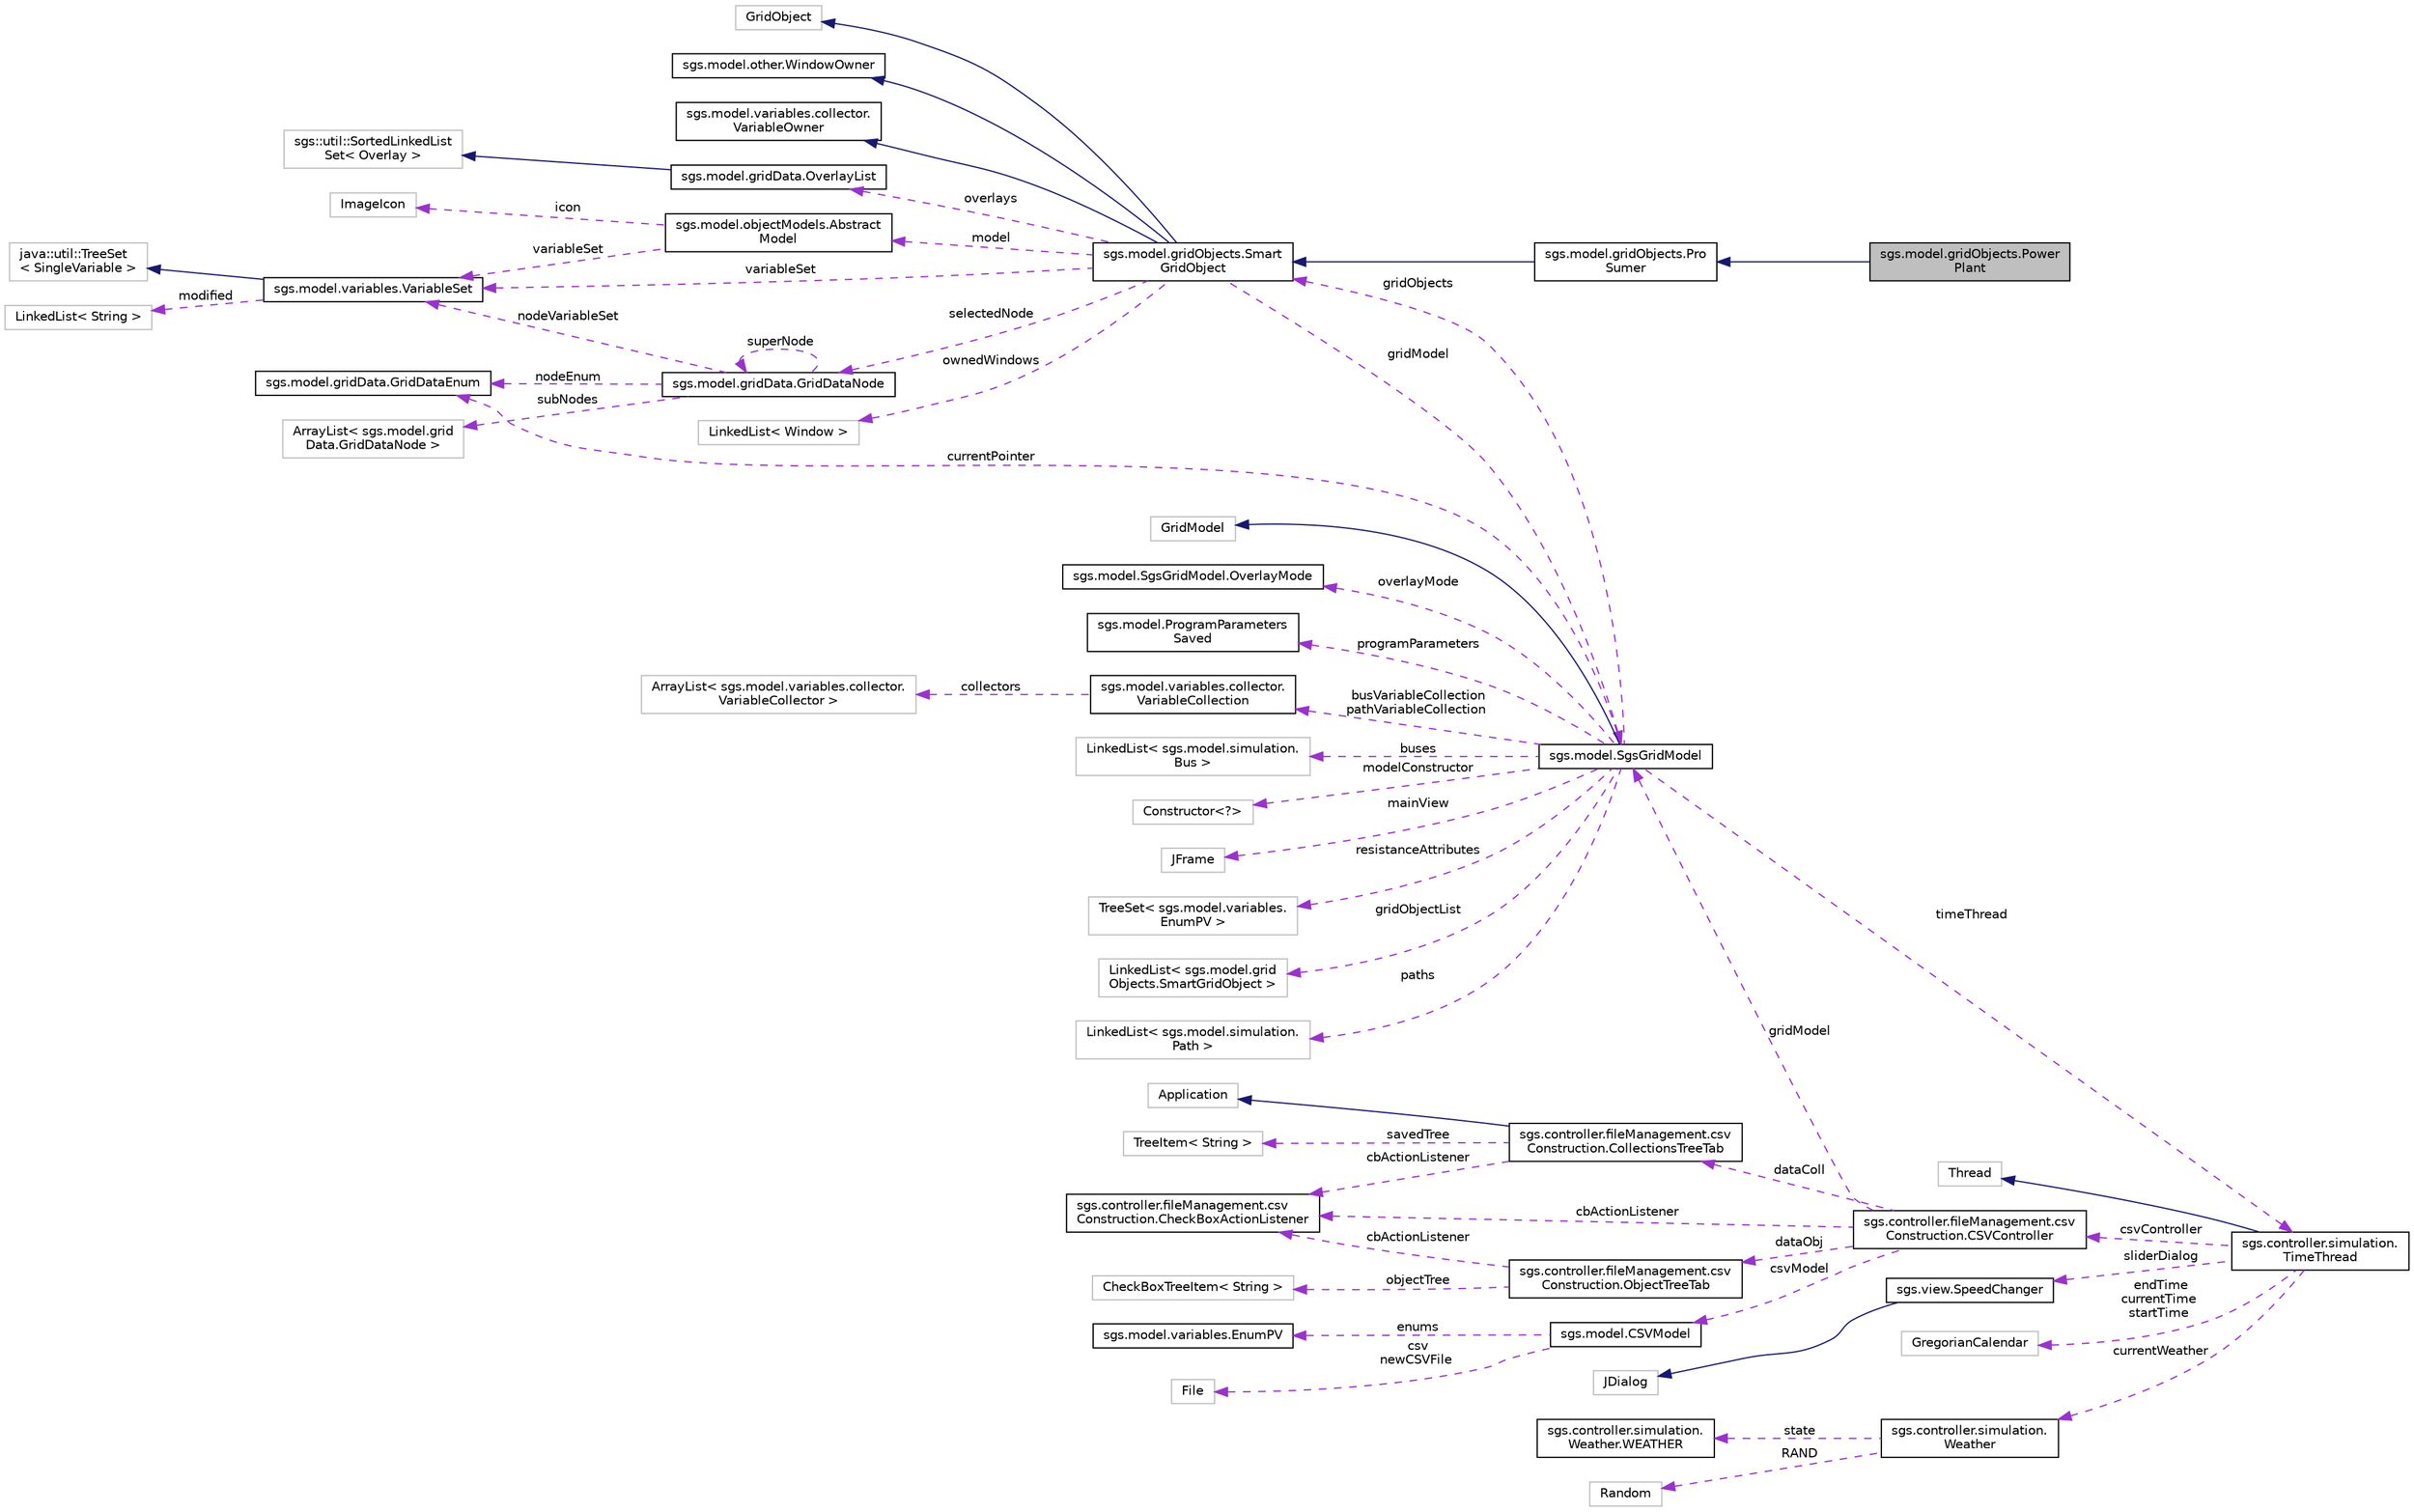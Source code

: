 digraph "sgs.model.gridObjects.PowerPlant"
{
  edge [fontname="Helvetica",fontsize="10",labelfontname="Helvetica",labelfontsize="10"];
  node [fontname="Helvetica",fontsize="10",shape=record];
  rankdir="LR";
  Node1 [label="sgs.model.gridObjects.Power\lPlant",height=0.2,width=0.4,color="black", fillcolor="grey75", style="filled" fontcolor="black"];
  Node2 -> Node1 [dir="back",color="midnightblue",fontsize="10",style="solid"];
  Node2 [label="sgs.model.gridObjects.Pro\lSumer",height=0.2,width=0.4,color="black", fillcolor="white", style="filled",URL="$classsgs_1_1model_1_1grid_objects_1_1_pro_sumer.html"];
  Node3 -> Node2 [dir="back",color="midnightblue",fontsize="10",style="solid"];
  Node3 [label="sgs.model.gridObjects.Smart\lGridObject",height=0.2,width=0.4,color="black", fillcolor="white", style="filled",URL="$classsgs_1_1model_1_1grid_objects_1_1_smart_grid_object.html"];
  Node4 -> Node3 [dir="back",color="midnightblue",fontsize="10",style="solid"];
  Node4 [label="GridObject",height=0.2,width=0.4,color="grey75", fillcolor="white", style="filled"];
  Node5 -> Node3 [dir="back",color="midnightblue",fontsize="10",style="solid"];
  Node5 [label="sgs.model.other.WindowOwner",height=0.2,width=0.4,color="black", fillcolor="white", style="filled",URL="$interfacesgs_1_1model_1_1other_1_1_window_owner.html"];
  Node6 -> Node3 [dir="back",color="midnightblue",fontsize="10",style="solid"];
  Node6 [label="sgs.model.variables.collector.\lVariableOwner",height=0.2,width=0.4,color="black", fillcolor="white", style="filled",URL="$interfacesgs_1_1model_1_1variables_1_1collector_1_1_variable_owner.html"];
  Node7 -> Node3 [dir="back",color="darkorchid3",fontsize="10",style="dashed",label=" overlays" ];
  Node7 [label="sgs.model.gridData.OverlayList",height=0.2,width=0.4,color="black", fillcolor="white", style="filled",URL="$classsgs_1_1model_1_1grid_data_1_1_overlay_list.html"];
  Node8 -> Node7 [dir="back",color="midnightblue",fontsize="10",style="solid"];
  Node8 [label="sgs::util::SortedLinkedList\lSet\< Overlay \>",height=0.2,width=0.4,color="grey75", fillcolor="white", style="filled"];
  Node9 -> Node3 [dir="back",color="darkorchid3",fontsize="10",style="dashed",label=" model" ];
  Node9 [label="sgs.model.objectModels.Abstract\lModel",height=0.2,width=0.4,color="black", fillcolor="white", style="filled",URL="$classsgs_1_1model_1_1object_models_1_1_abstract_model.html"];
  Node10 -> Node9 [dir="back",color="darkorchid3",fontsize="10",style="dashed",label=" icon" ];
  Node10 [label="ImageIcon",height=0.2,width=0.4,color="grey75", fillcolor="white", style="filled"];
  Node11 -> Node9 [dir="back",color="darkorchid3",fontsize="10",style="dashed",label=" variableSet" ];
  Node11 [label="sgs.model.variables.VariableSet",height=0.2,width=0.4,color="black", fillcolor="white", style="filled",URL="$classsgs_1_1model_1_1variables_1_1_variable_set.html"];
  Node12 -> Node11 [dir="back",color="midnightblue",fontsize="10",style="solid"];
  Node12 [label="java::util::TreeSet\l\< SingleVariable \>",height=0.2,width=0.4,color="grey75", fillcolor="white", style="filled"];
  Node13 -> Node11 [dir="back",color="darkorchid3",fontsize="10",style="dashed",label=" modified" ];
  Node13 [label="LinkedList\< String \>",height=0.2,width=0.4,color="grey75", fillcolor="white", style="filled"];
  Node14 -> Node3 [dir="back",color="darkorchid3",fontsize="10",style="dashed",label=" selectedNode" ];
  Node14 [label="sgs.model.gridData.GridDataNode",height=0.2,width=0.4,color="black", fillcolor="white", style="filled",URL="$classsgs_1_1model_1_1grid_data_1_1_grid_data_node.html"];
  Node15 -> Node14 [dir="back",color="darkorchid3",fontsize="10",style="dashed",label=" nodeEnum" ];
  Node15 [label="sgs.model.gridData.GridDataEnum",height=0.2,width=0.4,color="black", fillcolor="white", style="filled",URL="$enumsgs_1_1model_1_1grid_data_1_1_grid_data_enum.html"];
  Node14 -> Node14 [dir="back",color="darkorchid3",fontsize="10",style="dashed",label=" superNode" ];
  Node16 -> Node14 [dir="back",color="darkorchid3",fontsize="10",style="dashed",label=" subNodes" ];
  Node16 [label="ArrayList\< sgs.model.grid\lData.GridDataNode \>",height=0.2,width=0.4,color="grey75", fillcolor="white", style="filled"];
  Node11 -> Node14 [dir="back",color="darkorchid3",fontsize="10",style="dashed",label=" nodeVariableSet" ];
  Node17 -> Node3 [dir="back",color="darkorchid3",fontsize="10",style="dashed",label=" gridModel" ];
  Node17 [label="sgs.model.SgsGridModel",height=0.2,width=0.4,color="black", fillcolor="white", style="filled",URL="$classsgs_1_1model_1_1_sgs_grid_model.html"];
  Node18 -> Node17 [dir="back",color="midnightblue",fontsize="10",style="solid"];
  Node18 [label="GridModel",height=0.2,width=0.4,color="grey75", fillcolor="white", style="filled"];
  Node19 -> Node17 [dir="back",color="darkorchid3",fontsize="10",style="dashed",label=" overlayMode" ];
  Node19 [label="sgs.model.SgsGridModel.OverlayMode",height=0.2,width=0.4,color="black", fillcolor="white", style="filled",URL="$enumsgs_1_1model_1_1_sgs_grid_model_1_1_overlay_mode.html"];
  Node20 -> Node17 [dir="back",color="darkorchid3",fontsize="10",style="dashed",label=" programParameters" ];
  Node20 [label="sgs.model.ProgramParameters\lSaved",height=0.2,width=0.4,color="black", fillcolor="white", style="filled",URL="$classsgs_1_1model_1_1_program_parameters_saved.html"];
  Node15 -> Node17 [dir="back",color="darkorchid3",fontsize="10",style="dashed",label=" currentPointer" ];
  Node3 -> Node17 [dir="back",color="darkorchid3",fontsize="10",style="dashed",label=" gridObjects" ];
  Node21 -> Node17 [dir="back",color="darkorchid3",fontsize="10",style="dashed",label=" busVariableCollection\npathVariableCollection" ];
  Node21 [label="sgs.model.variables.collector.\lVariableCollection",height=0.2,width=0.4,color="black", fillcolor="white", style="filled",URL="$classsgs_1_1model_1_1variables_1_1collector_1_1_variable_collection.html"];
  Node22 -> Node21 [dir="back",color="darkorchid3",fontsize="10",style="dashed",label=" collectors" ];
  Node22 [label="ArrayList\< sgs.model.variables.collector.\lVariableCollector \>",height=0.2,width=0.4,color="grey75", fillcolor="white", style="filled"];
  Node23 -> Node17 [dir="back",color="darkorchid3",fontsize="10",style="dashed",label=" buses" ];
  Node23 [label="LinkedList\< sgs.model.simulation.\lBus \>",height=0.2,width=0.4,color="grey75", fillcolor="white", style="filled"];
  Node24 -> Node17 [dir="back",color="darkorchid3",fontsize="10",style="dashed",label=" modelConstructor" ];
  Node24 [label="Constructor\<?\>",height=0.2,width=0.4,color="grey75", fillcolor="white", style="filled"];
  Node25 -> Node17 [dir="back",color="darkorchid3",fontsize="10",style="dashed",label=" mainView" ];
  Node25 [label="JFrame",height=0.2,width=0.4,color="grey75", fillcolor="white", style="filled"];
  Node26 -> Node17 [dir="back",color="darkorchid3",fontsize="10",style="dashed",label=" resistanceAttributes" ];
  Node26 [label="TreeSet\< sgs.model.variables.\lEnumPV \>",height=0.2,width=0.4,color="grey75", fillcolor="white", style="filled"];
  Node27 -> Node17 [dir="back",color="darkorchid3",fontsize="10",style="dashed",label=" timeThread" ];
  Node27 [label="sgs.controller.simulation.\lTimeThread",height=0.2,width=0.4,color="black", fillcolor="white", style="filled",URL="$classsgs_1_1controller_1_1simulation_1_1_time_thread.html"];
  Node28 -> Node27 [dir="back",color="midnightblue",fontsize="10",style="solid"];
  Node28 [label="Thread",height=0.2,width=0.4,color="grey75", fillcolor="white", style="filled"];
  Node29 -> Node27 [dir="back",color="darkorchid3",fontsize="10",style="dashed",label=" csvController" ];
  Node29 [label="sgs.controller.fileManagement.csv\lConstruction.CSVController",height=0.2,width=0.4,color="black", fillcolor="white", style="filled",URL="$classsgs_1_1controller_1_1file_management_1_1csv_construction_1_1_c_s_v_controller.html"];
  Node30 -> Node29 [dir="back",color="darkorchid3",fontsize="10",style="dashed",label=" dataColl" ];
  Node30 [label="sgs.controller.fileManagement.csv\lConstruction.CollectionsTreeTab",height=0.2,width=0.4,color="black", fillcolor="white", style="filled",URL="$classsgs_1_1controller_1_1file_management_1_1csv_construction_1_1_collections_tree_tab.html"];
  Node31 -> Node30 [dir="back",color="midnightblue",fontsize="10",style="solid"];
  Node31 [label="Application",height=0.2,width=0.4,color="grey75", fillcolor="white", style="filled"];
  Node32 -> Node30 [dir="back",color="darkorchid3",fontsize="10",style="dashed",label=" savedTree" ];
  Node32 [label="TreeItem\< String \>",height=0.2,width=0.4,color="grey75", fillcolor="white", style="filled"];
  Node33 -> Node30 [dir="back",color="darkorchid3",fontsize="10",style="dashed",label=" cbActionListener" ];
  Node33 [label="sgs.controller.fileManagement.csv\lConstruction.CheckBoxActionListener",height=0.2,width=0.4,color="black", fillcolor="white", style="filled",URL="$classsgs_1_1controller_1_1file_management_1_1csv_construction_1_1_check_box_action_listener.html"];
  Node17 -> Node29 [dir="back",color="darkorchid3",fontsize="10",style="dashed",label=" gridModel" ];
  Node34 -> Node29 [dir="back",color="darkorchid3",fontsize="10",style="dashed",label=" dataObj" ];
  Node34 [label="sgs.controller.fileManagement.csv\lConstruction.ObjectTreeTab",height=0.2,width=0.4,color="black", fillcolor="white", style="filled",URL="$classsgs_1_1controller_1_1file_management_1_1csv_construction_1_1_object_tree_tab.html"];
  Node35 -> Node34 [dir="back",color="darkorchid3",fontsize="10",style="dashed",label=" objectTree" ];
  Node35 [label="CheckBoxTreeItem\< String \>",height=0.2,width=0.4,color="grey75", fillcolor="white", style="filled"];
  Node33 -> Node34 [dir="back",color="darkorchid3",fontsize="10",style="dashed",label=" cbActionListener" ];
  Node36 -> Node29 [dir="back",color="darkorchid3",fontsize="10",style="dashed",label=" csvModel" ];
  Node36 [label="sgs.model.CSVModel",height=0.2,width=0.4,color="black", fillcolor="white", style="filled",URL="$classsgs_1_1model_1_1_c_s_v_model.html"];
  Node37 -> Node36 [dir="back",color="darkorchid3",fontsize="10",style="dashed",label=" enums" ];
  Node37 [label="sgs.model.variables.EnumPV",height=0.2,width=0.4,color="black", fillcolor="white", style="filled",URL="$enumsgs_1_1model_1_1variables_1_1_enum_p_v.html"];
  Node38 -> Node36 [dir="back",color="darkorchid3",fontsize="10",style="dashed",label=" csv\nnewCSVFile" ];
  Node38 [label="File",height=0.2,width=0.4,color="grey75", fillcolor="white", style="filled"];
  Node33 -> Node29 [dir="back",color="darkorchid3",fontsize="10",style="dashed",label=" cbActionListener" ];
  Node39 -> Node27 [dir="back",color="darkorchid3",fontsize="10",style="dashed",label=" sliderDialog" ];
  Node39 [label="sgs.view.SpeedChanger",height=0.2,width=0.4,color="black", fillcolor="white", style="filled",URL="$classsgs_1_1view_1_1_speed_changer.html"];
  Node40 -> Node39 [dir="back",color="midnightblue",fontsize="10",style="solid"];
  Node40 [label="JDialog",height=0.2,width=0.4,color="grey75", fillcolor="white", style="filled"];
  Node41 -> Node27 [dir="back",color="darkorchid3",fontsize="10",style="dashed",label=" endTime\ncurrentTime\nstartTime" ];
  Node41 [label="GregorianCalendar",height=0.2,width=0.4,color="grey75", fillcolor="white", style="filled"];
  Node42 -> Node27 [dir="back",color="darkorchid3",fontsize="10",style="dashed",label=" currentWeather" ];
  Node42 [label="sgs.controller.simulation.\lWeather",height=0.2,width=0.4,color="black", fillcolor="white", style="filled",URL="$classsgs_1_1controller_1_1simulation_1_1_weather.html"];
  Node43 -> Node42 [dir="back",color="darkorchid3",fontsize="10",style="dashed",label=" state" ];
  Node43 [label="sgs.controller.simulation.\lWeather.WEATHER",height=0.2,width=0.4,color="black", fillcolor="white", style="filled",URL="$enumsgs_1_1controller_1_1simulation_1_1_weather_1_1_w_e_a_t_h_e_r.html"];
  Node44 -> Node42 [dir="back",color="darkorchid3",fontsize="10",style="dashed",label=" RAND" ];
  Node44 [label="Random",height=0.2,width=0.4,color="grey75", fillcolor="white", style="filled"];
  Node45 -> Node17 [dir="back",color="darkorchid3",fontsize="10",style="dashed",label=" gridObjectList" ];
  Node45 [label="LinkedList\< sgs.model.grid\lObjects.SmartGridObject \>",height=0.2,width=0.4,color="grey75", fillcolor="white", style="filled"];
  Node46 -> Node17 [dir="back",color="darkorchid3",fontsize="10",style="dashed",label=" paths" ];
  Node46 [label="LinkedList\< sgs.model.simulation.\lPath \>",height=0.2,width=0.4,color="grey75", fillcolor="white", style="filled"];
  Node47 -> Node3 [dir="back",color="darkorchid3",fontsize="10",style="dashed",label=" ownedWindows" ];
  Node47 [label="LinkedList\< Window \>",height=0.2,width=0.4,color="grey75", fillcolor="white", style="filled"];
  Node11 -> Node3 [dir="back",color="darkorchid3",fontsize="10",style="dashed",label=" variableSet" ];
}
